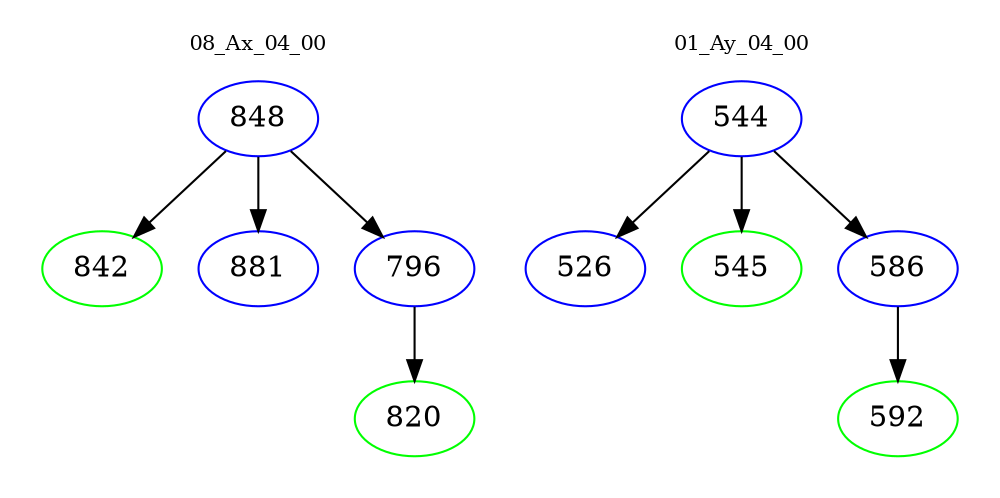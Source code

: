 digraph{
subgraph cluster_0 {
color = white
label = "08_Ax_04_00";
fontsize=10;
T0_848 [label="848", color="blue"]
T0_848 -> T0_842 [color="black"]
T0_842 [label="842", color="green"]
T0_848 -> T0_881 [color="black"]
T0_881 [label="881", color="blue"]
T0_848 -> T0_796 [color="black"]
T0_796 [label="796", color="blue"]
T0_796 -> T0_820 [color="black"]
T0_820 [label="820", color="green"]
}
subgraph cluster_1 {
color = white
label = "01_Ay_04_00";
fontsize=10;
T1_544 [label="544", color="blue"]
T1_544 -> T1_526 [color="black"]
T1_526 [label="526", color="blue"]
T1_544 -> T1_545 [color="black"]
T1_545 [label="545", color="green"]
T1_544 -> T1_586 [color="black"]
T1_586 [label="586", color="blue"]
T1_586 -> T1_592 [color="black"]
T1_592 [label="592", color="green"]
}
}

